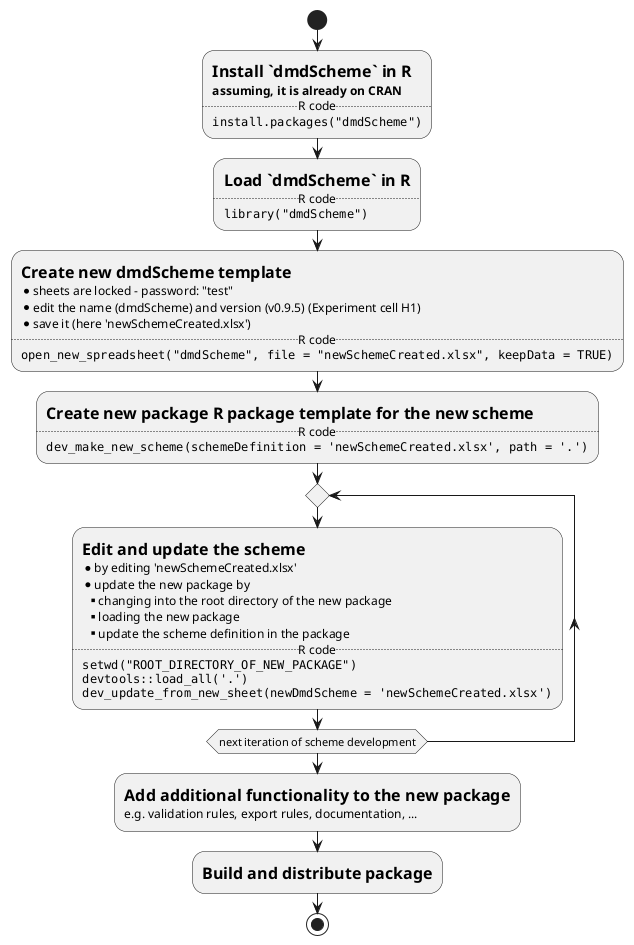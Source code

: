 @startuml

start
''''''''''''
:= Install `dmdScheme` in R
**assuming, it is already on CRAN**
..R code..
""install.packages("dmdScheme")"";
''''''''''''
:= Load `dmdScheme` in R
..R code..
""library("dmdScheme")"";
''''''''''''
:= Create new dmdScheme template
* sheets are locked - password: "test"
* edit the name (dmdScheme) and version (v0.9.5) (Experiment cell H1)
* save it (here 'newSchemeCreated.xlsx')
..R code..
""open_new_spreadsheet("dmdScheme", file = "newSchemeCreated.xlsx", keepData = TRUE)"";
''''''''''''
:= Create new package R package template for the new scheme
..R code..
""dev_make_new_scheme(schemeDefinition = 'newSchemeCreated.xlsx', path = '.')"";
''''''''''''
repeat
  := Edit and update the scheme
  * by editing 'newSchemeCreated.xlsx'
  * update the new package by
  ** changing into the root directory of the new package
  ** loading the new package
  ** update the scheme definition in the package
  ..R code..
  ""setwd("ROOT_DIRECTORY_OF_NEW_PACKAGE")""
  ""devtools::load_all('.')""
  ""dev_update_from_new_sheet(newDmdScheme = 'newSchemeCreated.xlsx')"";
repeat while (next iteration of scheme development)
''''''''''''
:= Add additional functionality to the new package
e.g. validation rules, export rules, documentation, ...;
''''''''''''
:= Build and distribute package;
''''''''''''
stop

@enduml
